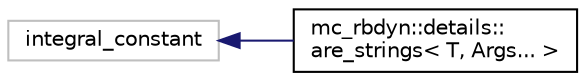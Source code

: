 digraph "Graphical Class Hierarchy"
{
 // INTERACTIVE_SVG=YES
  edge [fontname="Helvetica",fontsize="10",labelfontname="Helvetica",labelfontsize="10"];
  node [fontname="Helvetica",fontsize="10",shape=record];
  rankdir="LR";
  Node194 [label="integral_constant",height=0.2,width=0.4,color="grey75", fillcolor="white", style="filled"];
  Node194 -> Node0 [dir="back",color="midnightblue",fontsize="10",style="solid",fontname="Helvetica"];
  Node0 [label="mc_rbdyn::details::\lare_strings\< T, Args... \>",height=0.2,width=0.4,color="black", fillcolor="white", style="filled",URL="$structmc__rbdyn_1_1details_1_1are__strings_3_01T_00_01Args_8_8_8_01_4.html"];
}
